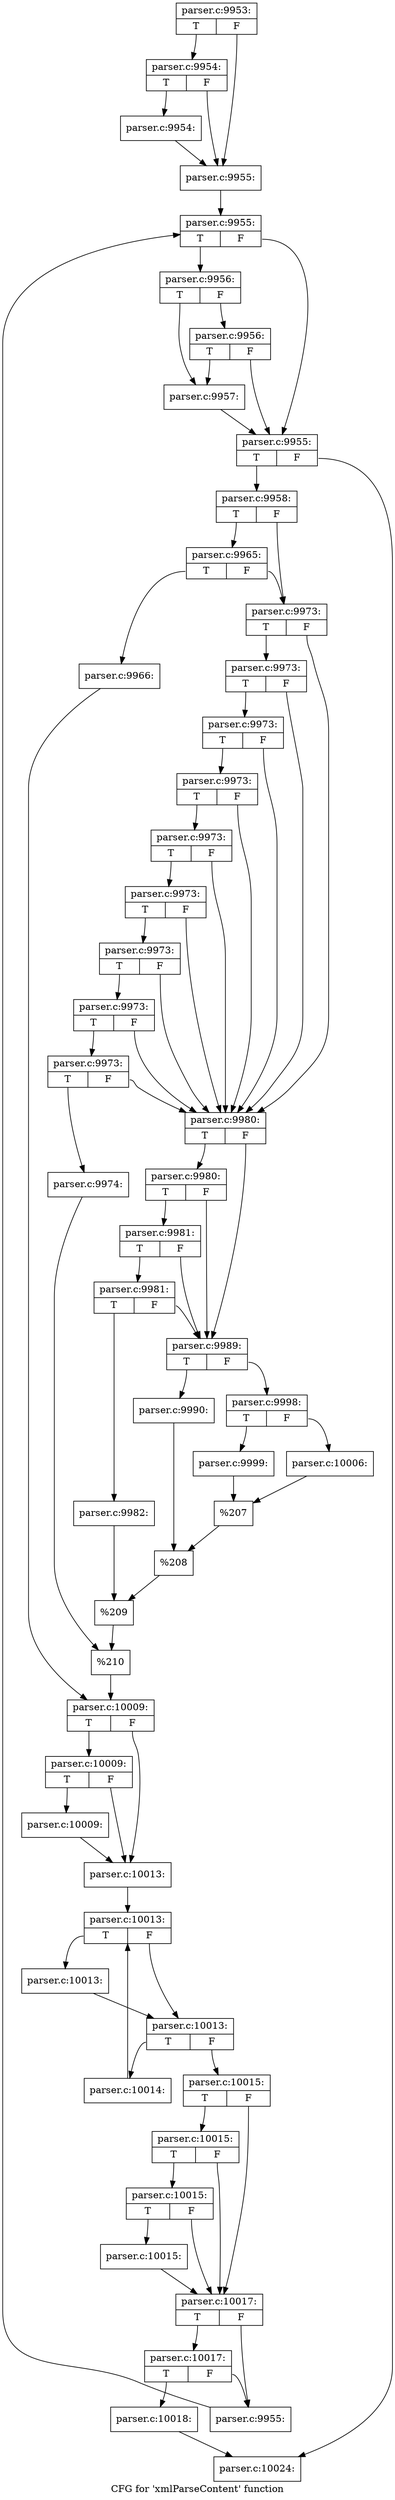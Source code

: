 digraph "CFG for 'xmlParseContent' function" {
	label="CFG for 'xmlParseContent' function";

	Node0x47917a0 [shape=record,label="{parser.c:9953:|{<s0>T|<s1>F}}"];
	Node0x47917a0:s0 -> Node0x4791610;
	Node0x47917a0:s1 -> Node0x47915c0;
	Node0x4791610 [shape=record,label="{parser.c:9954:|{<s0>T|<s1>F}}"];
	Node0x4791610:s0 -> Node0x4791570;
	Node0x4791610:s1 -> Node0x47915c0;
	Node0x4791570 [shape=record,label="{parser.c:9954:}"];
	Node0x4791570 -> Node0x47915c0;
	Node0x47915c0 [shape=record,label="{parser.c:9955:}"];
	Node0x47915c0 -> Node0x47927e0;
	Node0x47927e0 [shape=record,label="{parser.c:9955:|{<s0>T|<s1>F}}"];
	Node0x47927e0:s0 -> Node0x4792b20;
	Node0x47927e0:s1 -> Node0x4792a80;
	Node0x4792b20 [shape=record,label="{parser.c:9956:|{<s0>T|<s1>F}}"];
	Node0x4792b20:s0 -> Node0x4792ad0;
	Node0x4792b20:s1 -> Node0x4793040;
	Node0x4793040 [shape=record,label="{parser.c:9956:|{<s0>T|<s1>F}}"];
	Node0x4793040:s0 -> Node0x4792ad0;
	Node0x4793040:s1 -> Node0x4792a80;
	Node0x4792ad0 [shape=record,label="{parser.c:9957:}"];
	Node0x4792ad0 -> Node0x4792a80;
	Node0x4792a80 [shape=record,label="{parser.c:9955:|{<s0>T|<s1>F}}"];
	Node0x4792a80:s0 -> Node0x4793a50;
	Node0x4792a80:s1 -> Node0x4792a00;
	Node0x4793a50 [shape=record,label="{parser.c:9958:|{<s0>T|<s1>F}}"];
	Node0x4793a50:s0 -> Node0x4795390;
	Node0x4793a50:s1 -> Node0x4795340;
	Node0x4795390 [shape=record,label="{parser.c:9965:|{<s0>T|<s1>F}}"];
	Node0x4795390:s0 -> Node0x47952a0;
	Node0x4795390:s1 -> Node0x4795340;
	Node0x47952a0 [shape=record,label="{parser.c:9966:}"];
	Node0x47952a0 -> Node0x47952f0;
	Node0x4795340 [shape=record,label="{parser.c:9973:|{<s0>T|<s1>F}}"];
	Node0x4795340:s0 -> Node0x47960f0;
	Node0x4795340:s1 -> Node0x4795e40;
	Node0x47960f0 [shape=record,label="{parser.c:9973:|{<s0>T|<s1>F}}"];
	Node0x47960f0:s0 -> Node0x47960a0;
	Node0x47960f0:s1 -> Node0x4795e40;
	Node0x47960a0 [shape=record,label="{parser.c:9973:|{<s0>T|<s1>F}}"];
	Node0x47960a0:s0 -> Node0x4796050;
	Node0x47960a0:s1 -> Node0x4795e40;
	Node0x4796050 [shape=record,label="{parser.c:9973:|{<s0>T|<s1>F}}"];
	Node0x4796050:s0 -> Node0x4796000;
	Node0x4796050:s1 -> Node0x4795e40;
	Node0x4796000 [shape=record,label="{parser.c:9973:|{<s0>T|<s1>F}}"];
	Node0x4796000:s0 -> Node0x4795fb0;
	Node0x4796000:s1 -> Node0x4795e40;
	Node0x4795fb0 [shape=record,label="{parser.c:9973:|{<s0>T|<s1>F}}"];
	Node0x4795fb0:s0 -> Node0x4795f60;
	Node0x4795fb0:s1 -> Node0x4795e40;
	Node0x4795f60 [shape=record,label="{parser.c:9973:|{<s0>T|<s1>F}}"];
	Node0x4795f60:s0 -> Node0x4795f10;
	Node0x4795f60:s1 -> Node0x4795e40;
	Node0x4795f10 [shape=record,label="{parser.c:9973:|{<s0>T|<s1>F}}"];
	Node0x4795f10:s0 -> Node0x4795e90;
	Node0x4795f10:s1 -> Node0x4795e40;
	Node0x4795e90 [shape=record,label="{parser.c:9973:|{<s0>T|<s1>F}}"];
	Node0x4795e90:s0 -> Node0x4795da0;
	Node0x4795e90:s1 -> Node0x4795e40;
	Node0x4795da0 [shape=record,label="{parser.c:9974:}"];
	Node0x4795da0 -> Node0x4795df0;
	Node0x4795e40 [shape=record,label="{parser.c:9980:|{<s0>T|<s1>F}}"];
	Node0x4795e40:s0 -> Node0x4799180;
	Node0x4795e40:s1 -> Node0x4799030;
	Node0x4799180 [shape=record,label="{parser.c:9980:|{<s0>T|<s1>F}}"];
	Node0x4799180:s0 -> Node0x4799100;
	Node0x4799180:s1 -> Node0x4799030;
	Node0x4799100 [shape=record,label="{parser.c:9981:|{<s0>T|<s1>F}}"];
	Node0x4799100:s0 -> Node0x4799080;
	Node0x4799100:s1 -> Node0x4799030;
	Node0x4799080 [shape=record,label="{parser.c:9981:|{<s0>T|<s1>F}}"];
	Node0x4799080:s0 -> Node0x4798f90;
	Node0x4799080:s1 -> Node0x4799030;
	Node0x4798f90 [shape=record,label="{parser.c:9982:}"];
	Node0x4798f90 -> Node0x4798fe0;
	Node0x4799030 [shape=record,label="{parser.c:9989:|{<s0>T|<s1>F}}"];
	Node0x4799030:s0 -> Node0x479aa40;
	Node0x4799030:s1 -> Node0x479aae0;
	Node0x479aa40 [shape=record,label="{parser.c:9990:}"];
	Node0x479aa40 -> Node0x479aa90;
	Node0x479aae0 [shape=record,label="{parser.c:9998:|{<s0>T|<s1>F}}"];
	Node0x479aae0:s0 -> Node0x479b730;
	Node0x479aae0:s1 -> Node0x479ba30;
	Node0x479b730 [shape=record,label="{parser.c:9999:}"];
	Node0x479b730 -> Node0x479b9e0;
	Node0x479ba30 [shape=record,label="{parser.c:10006:}"];
	Node0x479ba30 -> Node0x479b9e0;
	Node0x479b9e0 [shape=record,label="{%207}"];
	Node0x479b9e0 -> Node0x479aa90;
	Node0x479aa90 [shape=record,label="{%208}"];
	Node0x479aa90 -> Node0x4798fe0;
	Node0x4798fe0 [shape=record,label="{%209}"];
	Node0x4798fe0 -> Node0x4795df0;
	Node0x4795df0 [shape=record,label="{%210}"];
	Node0x4795df0 -> Node0x47952f0;
	Node0x47952f0 [shape=record,label="{parser.c:10009:|{<s0>T|<s1>F}}"];
	Node0x47952f0:s0 -> Node0x479c300;
	Node0x47952f0:s1 -> Node0x479c2b0;
	Node0x479c300 [shape=record,label="{parser.c:10009:|{<s0>T|<s1>F}}"];
	Node0x479c300:s0 -> Node0x479c260;
	Node0x479c300:s1 -> Node0x479c2b0;
	Node0x479c260 [shape=record,label="{parser.c:10009:}"];
	Node0x479c260 -> Node0x479c2b0;
	Node0x479c2b0 [shape=record,label="{parser.c:10013:}"];
	Node0x479c2b0 -> Node0x479ce80;
	Node0x479ce80 [shape=record,label="{parser.c:10013:|{<s0>T|<s1>F}}"];
	Node0x479ce80:s0 -> Node0x479d130;
	Node0x479ce80:s1 -> Node0x479d0e0;
	Node0x479d130 [shape=record,label="{parser.c:10013:}"];
	Node0x479d130 -> Node0x479d0e0;
	Node0x479d0e0 [shape=record,label="{parser.c:10013:|{<s0>T|<s1>F}}"];
	Node0x479d0e0:s0 -> Node0x479d980;
	Node0x479d0e0:s1 -> Node0x479d060;
	Node0x479d980 [shape=record,label="{parser.c:10014:}"];
	Node0x479d980 -> Node0x479ce80;
	Node0x479d060 [shape=record,label="{parser.c:10015:|{<s0>T|<s1>F}}"];
	Node0x479d060:s0 -> Node0x479dd00;
	Node0x479d060:s1 -> Node0x479dc30;
	Node0x479dd00 [shape=record,label="{parser.c:10015:|{<s0>T|<s1>F}}"];
	Node0x479dd00:s0 -> Node0x479dc80;
	Node0x479dd00:s1 -> Node0x479dc30;
	Node0x479dc80 [shape=record,label="{parser.c:10015:|{<s0>T|<s1>F}}"];
	Node0x479dc80:s0 -> Node0x479dbe0;
	Node0x479dc80:s1 -> Node0x479dc30;
	Node0x479dbe0 [shape=record,label="{parser.c:10015:}"];
	Node0x479dbe0 -> Node0x479dc30;
	Node0x479dc30 [shape=record,label="{parser.c:10017:|{<s0>T|<s1>F}}"];
	Node0x479dc30:s0 -> Node0x479f030;
	Node0x479dc30:s1 -> Node0x479efe0;
	Node0x479f030 [shape=record,label="{parser.c:10017:|{<s0>T|<s1>F}}"];
	Node0x479f030:s0 -> Node0x479ef90;
	Node0x479f030:s1 -> Node0x479efe0;
	Node0x479ef90 [shape=record,label="{parser.c:10018:}"];
	Node0x479ef90 -> Node0x4792a00;
	Node0x479efe0 [shape=record,label="{parser.c:9955:}"];
	Node0x479efe0 -> Node0x47927e0;
	Node0x4792a00 [shape=record,label="{parser.c:10024:}"];
}
